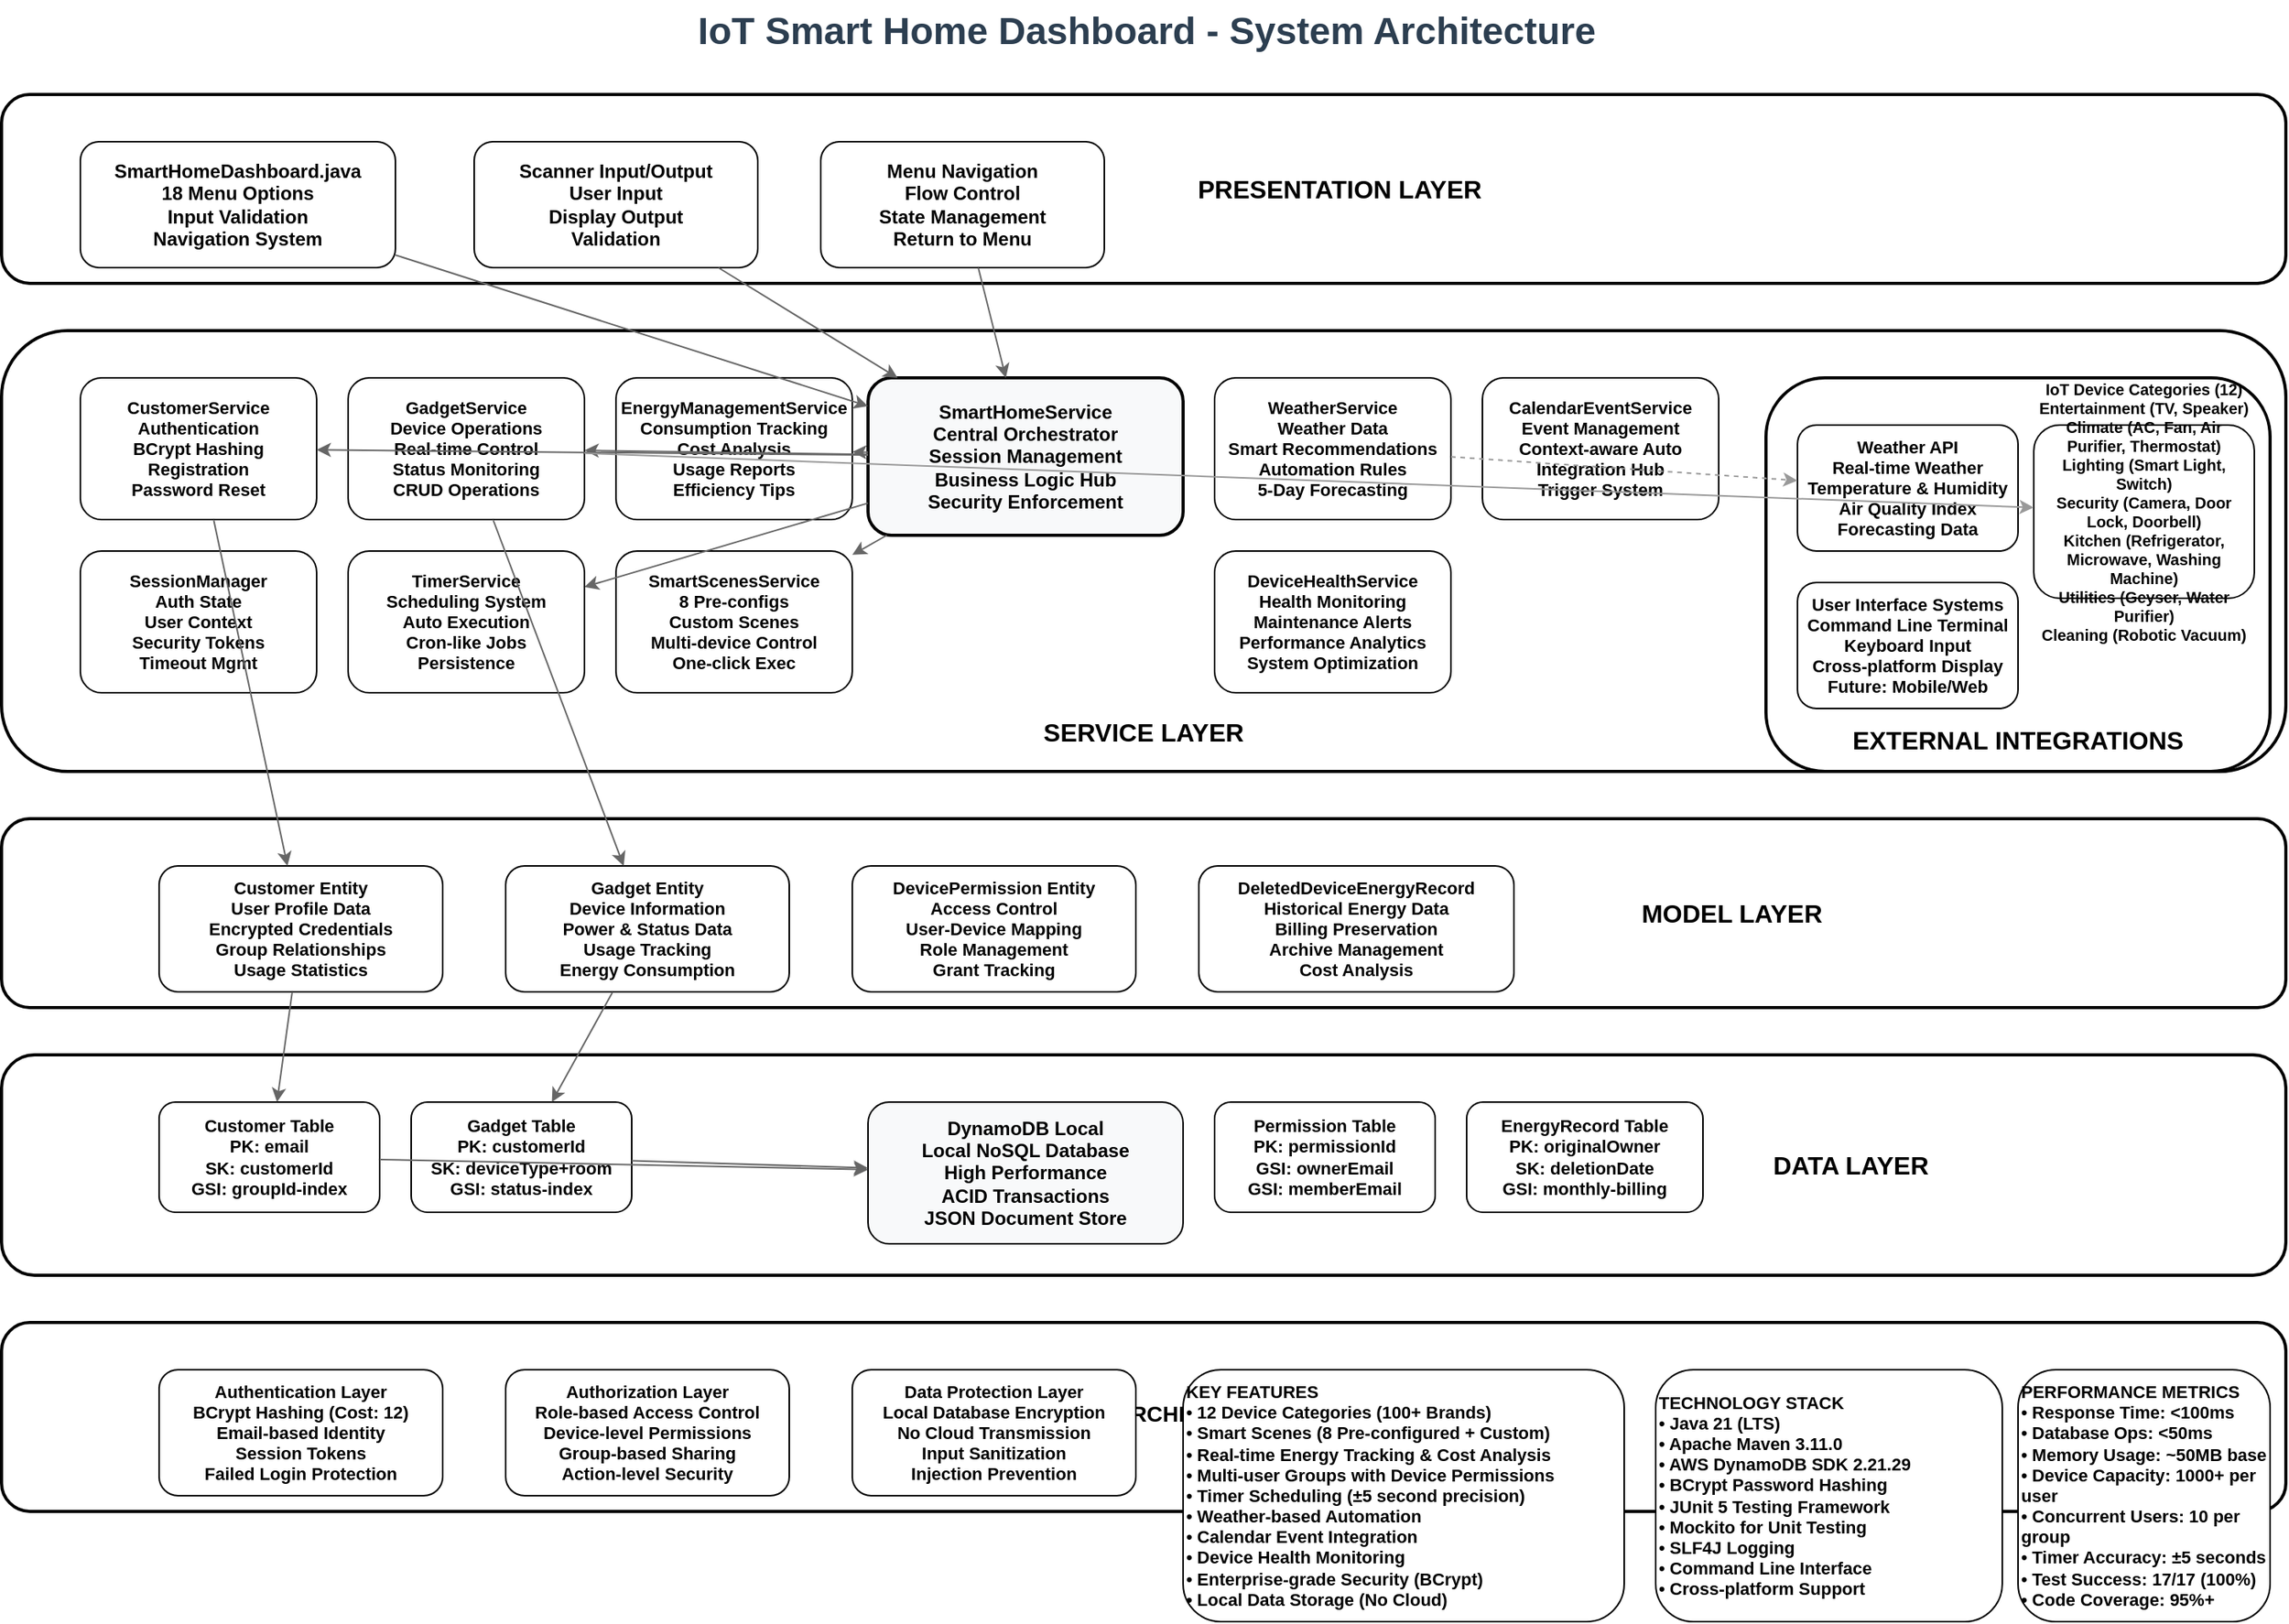 <mxfile version="28.2.3">
  <diagram name="IoT Smart Home Architecture" id="iot-architecture">
    <mxGraphModel dx="872" dy="431" grid="1" gridSize="10" guides="1" tooltips="1" connect="1" arrows="1" fold="1" page="1" pageScale="1" pageWidth="1654" pageHeight="1169" math="0" shadow="0">
      <root>
        <mxCell id="0" />
        <mxCell id="1" parent="0" />
        <mxCell id="title" value="IoT Smart Home Dashboard - System Architecture" style="text;html=1;strokeColor=none;fillColor=none;align=center;verticalAlign=middle;whiteSpace=wrap;rounded=0;fontSize=24;fontStyle=1;fontColor=#2C3E50;" parent="1" vertex="1">
          <mxGeometry x="527" y="20" width="600" height="40" as="geometry" />
        </mxCell>
        <mxCell id="presentation-layer" value="&lt;span style=&quot;white-space: pre;&quot;&gt;&#x9;&lt;/span&gt;&lt;span style=&quot;white-space: pre;&quot;&gt;&#x9;&lt;/span&gt;&lt;span style=&quot;white-space: pre;&quot;&gt;&#x9;&lt;/span&gt;&lt;span style=&quot;white-space: pre;&quot;&gt;&#x9;&lt;/span&gt;&lt;span style=&quot;white-space: pre;&quot;&gt;&#x9;&lt;/span&gt;&lt;span style=&quot;white-space: pre;&quot;&gt;&#x9;&lt;/span&gt;&lt;span style=&quot;white-space: pre;&quot;&gt;&#x9;&lt;/span&gt;PRESENTATION LAYER" style="rounded=1;whiteSpace=wrap;html=1;fillColor=#FFFFFF;strokeColor=#000000;strokeWidth=2;fontSize=16;fontStyle=1;fontColor=#000000;" parent="1" vertex="1">
          <mxGeometry x="100" y="80" width="1450" height="120" as="geometry" />
        </mxCell>
        <mxCell id="cli-interface" value="SmartHomeDashboard.java&lt;br&gt;18 Menu Options&lt;br&gt;Input Validation&lt;br&gt;Navigation System" style="rounded=1;whiteSpace=wrap;html=1;fillColor=#FFFFFF;strokeColor=#000000;fontSize=12;fontColor=#000000;fontStyle=1;" parent="1" vertex="1">
          <mxGeometry x="150" y="110" width="200" height="80" as="geometry" />
        </mxCell>
        <mxCell id="scanner-io" value="Scanner Input/Output&lt;br&gt;User Input&lt;br&gt;Display Output&lt;br&gt;Validation" style="rounded=1;whiteSpace=wrap;html=1;fillColor=#FFFFFF;strokeColor=#000000;fontSize=12;fontColor=#000000;fontStyle=1;" parent="1" vertex="1">
          <mxGeometry x="400" y="110" width="180" height="80" as="geometry" />
        </mxCell>
        <mxCell id="navigation" value="Menu Navigation&lt;br&gt;Flow Control&lt;br&gt;State Management&lt;br&gt;Return to Menu" style="rounded=1;whiteSpace=wrap;html=1;fillColor=#FFFFFF;strokeColor=#000000;fontSize=12;fontColor=#000000;fontStyle=1;" parent="1" vertex="1">
          <mxGeometry x="620" y="110" width="180" height="80" as="geometry" />
        </mxCell>
        <mxCell id="service-layer" value="&lt;div&gt;&lt;br&gt;&lt;/div&gt;&lt;div style=&quot;text-align: left;&quot;&gt;&lt;span style=&quot;background-color: transparent; color: #000000;&quot;&gt;&lt;br&gt;&lt;/span&gt;&lt;/div&gt;&lt;div style=&quot;text-align: left;&quot;&gt;&lt;span style=&quot;background-color: transparent; color: #000000;&quot;&gt;&lt;br&gt;&lt;/span&gt;&lt;/div&gt;&lt;div style=&quot;text-align: left;&quot;&gt;&lt;span style=&quot;background-color: transparent; color: #000000;&quot;&gt;&lt;br&gt;&lt;/span&gt;&lt;/div&gt;&lt;div style=&quot;text-align: left;&quot;&gt;&lt;span style=&quot;background-color: transparent; color: #000000;&quot;&gt;&lt;br&gt;&lt;/span&gt;&lt;/div&gt;&lt;div style=&quot;text-align: left;&quot;&gt;&lt;span style=&quot;background-color: transparent; color: #000000;&quot;&gt;&lt;br&gt;&lt;/span&gt;&lt;/div&gt;&lt;div style=&quot;text-align: left;&quot;&gt;&lt;span style=&quot;background-color: transparent; color: #000000;&quot;&gt;&lt;br&gt;&lt;/span&gt;&lt;/div&gt;&lt;div style=&quot;text-align: left;&quot;&gt;&lt;span style=&quot;background-color: transparent; color: #000000;&quot;&gt;&lt;br&gt;&lt;/span&gt;&lt;/div&gt;&lt;div style=&quot;text-align: left;&quot;&gt;&lt;span style=&quot;background-color: transparent; color: #000000;&quot;&gt;&lt;br&gt;&lt;/span&gt;&lt;/div&gt;&lt;div style=&quot;text-align: left;&quot;&gt;&lt;span style=&quot;background-color: transparent; color: #000000;&quot;&gt;&lt;br&gt;&lt;/span&gt;&lt;/div&gt;&lt;div style=&quot;text-align: left;&quot;&gt;&lt;span style=&quot;background-color: transparent; color: #000000;&quot;&gt;&lt;br&gt;&lt;/span&gt;&lt;/div&gt;&lt;div style=&quot;text-align: left;&quot;&gt;&lt;span style=&quot;background-color: transparent; color: #000000;&quot;&gt;&lt;br&gt;&lt;/span&gt;&lt;/div&gt;&lt;div style=&quot;text-align: left;&quot;&gt;&lt;span style=&quot;background-color: transparent; color: #000000;&quot;&gt;SERVICE LAYER&lt;/span&gt;&lt;/div&gt;" style="rounded=1;whiteSpace=wrap;html=1;fillColor=#FFFFFF;strokeColor=#000000;strokeWidth=2;fontSize=16;fontStyle=1;fontColor=#000000;" parent="1" vertex="1">
          <mxGeometry x="100" y="230" width="1450" height="280" as="geometry" />
        </mxCell>
        <mxCell id="smart-home-service" value="SmartHomeService&lt;br&gt;Central Orchestrator&lt;br&gt;Session Management&lt;br&gt;Business Logic Hub&lt;br&gt;Security Enforcement" style="rounded=1;whiteSpace=wrap;html=1;fillColor=#F8F9FA;strokeColor=#000000;strokeWidth=2;fontSize=12;fontColor=#000000;fontStyle=1;" parent="1" vertex="1">
          <mxGeometry x="650" y="260" width="200" height="100" as="geometry" />
        </mxCell>
        <mxCell id="customer-service" value="CustomerService&lt;br&gt;Authentication&lt;br&gt;BCrypt Hashing&lt;br&gt;Registration&lt;br&gt;Password Reset" style="rounded=1;whiteSpace=wrap;html=1;fillColor=#FFFFFF;strokeColor=#000000;fontSize=11;fontColor=#000000;fontStyle=1;" parent="1" vertex="1">
          <mxGeometry x="150" y="260" width="150" height="90" as="geometry" />
        </mxCell>
        <mxCell id="session-manager" value="SessionManager&lt;br&gt;Auth State&lt;br&gt;User Context&lt;br&gt;Security Tokens&lt;br&gt;Timeout Mgmt" style="rounded=1;whiteSpace=wrap;html=1;fillColor=#FFFFFF;strokeColor=#000000;fontSize=11;fontColor=#000000;fontStyle=1;" parent="1" vertex="1">
          <mxGeometry x="150" y="370" width="150" height="90" as="geometry" />
        </mxCell>
        <mxCell id="gadget-service" value="GadgetService&lt;br&gt;Device Operations&lt;br&gt;Real-time Control&lt;br&gt;Status Monitoring&lt;br&gt;CRUD Operations" style="rounded=1;whiteSpace=wrap;html=1;fillColor=#FFFFFF;strokeColor=#000000;fontSize=11;fontColor=#000000;fontStyle=1;" parent="1" vertex="1">
          <mxGeometry x="320" y="260" width="150" height="90" as="geometry" />
        </mxCell>
        <mxCell id="energy-service" value="EnergyManagementService&lt;br&gt;Consumption Tracking&lt;br&gt;Cost Analysis&lt;br&gt;Usage Reports&lt;br&gt;Efficiency Tips" style="rounded=1;whiteSpace=wrap;html=1;fillColor=#FFFFFF;strokeColor=#000000;fontSize=11;fontColor=#000000;fontStyle=1;" parent="1" vertex="1">
          <mxGeometry x="490" y="260" width="150" height="90" as="geometry" />
        </mxCell>
        <mxCell id="timer-service" value="TimerService&lt;br&gt;Scheduling System&lt;br&gt;Auto Execution&lt;br&gt;Cron-like Jobs&lt;br&gt;Persistence" style="rounded=1;whiteSpace=wrap;html=1;fillColor=#FFFFFF;strokeColor=#000000;fontSize=11;fontColor=#000000;fontStyle=1;" parent="1" vertex="1">
          <mxGeometry x="320" y="370" width="150" height="90" as="geometry" />
        </mxCell>
        <mxCell id="scenes-service" value="SmartScenesService&lt;br&gt;8 Pre-configs&lt;br&gt;Custom Scenes&lt;br&gt;Multi-device Control&lt;br&gt;One-click Exec" style="rounded=1;whiteSpace=wrap;html=1;fillColor=#FFFFFF;strokeColor=#000000;fontSize=11;fontColor=#000000;fontStyle=1;" parent="1" vertex="1">
          <mxGeometry x="490" y="370" width="150" height="90" as="geometry" />
        </mxCell>
        <mxCell id="weather-service" value="WeatherService&lt;br&gt;Weather Data&lt;br&gt;Smart Recommendations&lt;br&gt;Automation Rules&lt;br&gt;5-Day Forecasting" style="rounded=1;whiteSpace=wrap;html=1;fillColor=#FFFFFF;strokeColor=#000000;fontSize=11;fontColor=#000000;fontStyle=1;" parent="1" vertex="1">
          <mxGeometry x="870" y="260" width="150" height="90" as="geometry" />
        </mxCell>
        <mxCell id="calendar-service" value="CalendarEventService&lt;br&gt;Event Management&lt;br&gt;Context-aware Auto&lt;br&gt;Integration Hub&lt;br&gt;Trigger System" style="rounded=1;whiteSpace=wrap;html=1;fillColor=#FFFFFF;strokeColor=#000000;fontSize=11;fontColor=#000000;fontStyle=1;" parent="1" vertex="1">
          <mxGeometry x="1040" y="260" width="150" height="90" as="geometry" />
        </mxCell>
        <mxCell id="health-service" value="DeviceHealthService&lt;br&gt;Health Monitoring&lt;br&gt;Maintenance Alerts&lt;br&gt;Performance Analytics&lt;br&gt;System Optimization" style="rounded=1;whiteSpace=wrap;html=1;fillColor=#FFFFFF;strokeColor=#000000;fontSize=11;fontColor=#000000;fontStyle=1;" parent="1" vertex="1">
          <mxGeometry x="870" y="370" width="150" height="90" as="geometry" />
        </mxCell>
        <mxCell id="model-layer" value="&lt;span style=&quot;white-space: pre;&quot;&gt;&#x9;&lt;/span&gt;&lt;span style=&quot;white-space: pre;&quot;&gt;&#x9;&lt;/span&gt;&lt;span style=&quot;white-space: pre;&quot;&gt;&#x9;&lt;/span&gt;&lt;span style=&quot;white-space: pre;&quot;&gt;&#x9;&lt;/span&gt;&lt;span style=&quot;white-space: pre;&quot;&gt;&#x9;&lt;/span&gt;&lt;span style=&quot;white-space: pre;&quot;&gt;&#x9;&lt;/span&gt;&lt;span style=&quot;white-space: pre;&quot;&gt;&#x9;&lt;/span&gt;&lt;span style=&quot;white-space: pre;&quot;&gt;&#x9;&lt;/span&gt;&lt;span style=&quot;white-space: pre;&quot;&gt;&#x9;&lt;/span&gt;&lt;span style=&quot;white-space: pre;&quot;&gt;&#x9;&lt;/span&gt;&lt;span style=&quot;white-space: pre;&quot;&gt;&#x9;&lt;/span&gt;&lt;span style=&quot;white-space: pre;&quot;&gt;&#x9;&lt;/span&gt;&lt;span style=&quot;white-space: pre;&quot;&gt;&#x9;&lt;/span&gt;&lt;span style=&quot;white-space: pre;&quot;&gt;&#x9;&lt;/span&gt;&lt;span style=&quot;white-space: pre;&quot;&gt;&#x9;&lt;/span&gt;&lt;span style=&quot;white-space: pre;&quot;&gt;&#x9;&lt;/span&gt;&lt;span style=&quot;white-space: pre;&quot;&gt;&#x9;&lt;/span&gt;&lt;span style=&quot;white-space: pre;&quot;&gt;&#x9;&lt;/span&gt;&lt;span style=&quot;white-space: pre;&quot;&gt;&#x9;&lt;/span&gt;&lt;span style=&quot;white-space: pre;&quot;&gt;&#x9;&lt;/span&gt;&lt;span style=&quot;white-space: pre;&quot;&gt;&#x9;&lt;/span&gt;MODEL LAYER" style="rounded=1;whiteSpace=wrap;html=1;fillColor=#FFFFFF;strokeColor=#000000;strokeWidth=2;fontSize=16;fontStyle=1;fontColor=#000000;align=center;" parent="1" vertex="1">
          <mxGeometry x="100" y="540" width="1450" height="120" as="geometry" />
        </mxCell>
        <mxCell id="customer-model" value="Customer Entity&lt;br&gt;User Profile Data&lt;br&gt;Encrypted Credentials&lt;br&gt;Group Relationships&lt;br&gt;Usage Statistics" style="rounded=1;whiteSpace=wrap;html=1;fillColor=#FFFFFF;strokeColor=#000000;fontSize=11;fontColor=#000000;fontStyle=1;" parent="1" vertex="1">
          <mxGeometry x="200" y="570" width="180" height="80" as="geometry" />
        </mxCell>
        <mxCell id="gadget-model" value="Gadget Entity&lt;br&gt;Device Information&lt;br&gt;Power &amp; Status Data&lt;br&gt;Usage Tracking&lt;br&gt;Energy Consumption" style="rounded=1;whiteSpace=wrap;html=1;fillColor=#FFFFFF;strokeColor=#000000;fontSize=11;fontColor=#000000;fontStyle=1;" parent="1" vertex="1">
          <mxGeometry x="420" y="570" width="180" height="80" as="geometry" />
        </mxCell>
        <mxCell id="permission-model" value="DevicePermission Entity&lt;br&gt;Access Control&lt;br&gt;User-Device Mapping&lt;br&gt;Role Management&lt;br&gt;Grant Tracking" style="rounded=1;whiteSpace=wrap;html=1;fillColor=#FFFFFF;strokeColor=#000000;fontSize=11;fontColor=#000000;fontStyle=1;" parent="1" vertex="1">
          <mxGeometry x="640" y="570" width="180" height="80" as="geometry" />
        </mxCell>
        <mxCell id="deleted-model" value="DeletedDeviceEnergyRecord&lt;br&gt;Historical Energy Data&lt;br&gt;Billing Preservation&lt;br&gt;Archive Management&lt;br&gt;Cost Analysis" style="rounded=1;whiteSpace=wrap;html=1;fillColor=#FFFFFF;strokeColor=#000000;fontSize=11;fontColor=#000000;fontStyle=1;" parent="1" vertex="1">
          <mxGeometry x="860" y="570" width="200" height="80" as="geometry" />
        </mxCell>
        <mxCell id="data-layer" value="&lt;blockquote style=&quot;margin: 0 0 0 40px; border: none; padding: 0px;&quot;&gt;&lt;blockquote style=&quot;margin: 0 0 0 40px; border: none; padding: 0px;&quot;&gt;&lt;blockquote style=&quot;margin: 0 0 0 40px; border: none; padding: 0px;&quot;&gt;&lt;blockquote style=&quot;margin: 0 0 0 40px; border: none; padding: 0px;&quot;&gt;&lt;blockquote style=&quot;margin: 0 0 0 40px; border: none; padding: 0px;&quot;&gt;&lt;blockquote style=&quot;margin: 0 0 0 40px; border: none; padding: 0px;&quot;&gt;&lt;blockquote style=&quot;margin: 0 0 0 40px; border: none; padding: 0px;&quot;&gt;&lt;blockquote style=&quot;margin: 0 0 0 40px; border: none; padding: 0px;&quot;&gt;&lt;blockquote style=&quot;margin: 0 0 0 40px; border: none; padding: 0px;&quot;&gt;&lt;blockquote style=&quot;margin: 0 0 0 40px; border: none; padding: 0px;&quot;&gt;&lt;span style=&quot;white-space: pre;&quot;&gt;&#x9;&lt;/span&gt;&lt;span style=&quot;white-space: pre;&quot;&gt;&#x9;&lt;/span&gt;&lt;span style=&quot;white-space: pre;&quot;&gt;&#x9;&lt;/span&gt;&lt;span style=&quot;white-space: pre;&quot;&gt;&#x9;&lt;/span&gt;&lt;span style=&quot;white-space: pre;&quot;&gt;&#x9;&lt;/span&gt;&lt;span style=&quot;white-space: pre;&quot;&gt;&#x9;&lt;/span&gt;&lt;span style=&quot;white-space: pre;&quot;&gt;&#x9;&lt;/span&gt;&lt;span style=&quot;white-space: pre;&quot;&gt;&#x9;&lt;/span&gt;&lt;span style=&quot;white-space: pre;&quot;&gt;&#x9;&lt;/span&gt;&lt;span style=&quot;white-space: pre;&quot;&gt;&#x9;&lt;/span&gt;&lt;span style=&quot;white-space: pre;&quot;&gt;&#x9;&lt;/span&gt;&lt;span style=&quot;white-space: pre;&quot;&gt;&#x9;&lt;/span&gt;&lt;span style=&quot;white-space: pre;&quot;&gt;&#x9;&lt;/span&gt;&lt;span style=&quot;white-space: pre;&quot;&gt;&#x9;&lt;/span&gt;DATA LAYER&lt;/blockquote&gt;&lt;/blockquote&gt;&lt;/blockquote&gt;&lt;/blockquote&gt;&lt;/blockquote&gt;&lt;/blockquote&gt;&lt;/blockquote&gt;&lt;/blockquote&gt;&lt;/blockquote&gt;&lt;/blockquote&gt;" style="rounded=1;whiteSpace=wrap;html=1;fillColor=#FFFFFF;strokeColor=#000000;strokeWidth=2;fontSize=16;fontStyle=1;fontColor=#000000;" parent="1" vertex="1">
          <mxGeometry x="100" y="690" width="1450" height="140" as="geometry" />
        </mxCell>
        <mxCell id="dynamodb" value="DynamoDB Local&lt;br&gt;Local NoSQL Database&lt;br&gt;High Performance&lt;br&gt;ACID Transactions&lt;br&gt;JSON Document Store" style="rounded=1;whiteSpace=wrap;html=1;fillColor=#F8F9FA;strokeColor=#000000;fontSize=12;fontColor=#000000;fontStyle=1;" parent="1" vertex="1">
          <mxGeometry x="650" y="720" width="200" height="90" as="geometry" />
        </mxCell>
        <mxCell id="customer-table" value="Customer Table&lt;br&gt;PK: email&lt;br&gt;SK: customerId&lt;br&gt;GSI: groupId-index" style="rounded=1;whiteSpace=wrap;html=1;fillColor=#FFFFFF;strokeColor=#000000;fontSize=11;fontColor=#000000;fontStyle=1;" parent="1" vertex="1">
          <mxGeometry x="200" y="720" width="140" height="70" as="geometry" />
        </mxCell>
        <mxCell id="gadget-table" value="Gadget Table&lt;br&gt;PK: customerId&lt;br&gt;SK: deviceType+room&lt;br&gt;GSI: status-index" style="rounded=1;whiteSpace=wrap;html=1;fillColor=#FFFFFF;strokeColor=#000000;fontSize=11;fontColor=#000000;fontStyle=1;" parent="1" vertex="1">
          <mxGeometry x="360" y="720" width="140" height="70" as="geometry" />
        </mxCell>
        <mxCell id="permission-table" value="Permission Table&lt;br&gt;PK: permissionId&lt;br&gt;GSI: ownerEmail&lt;br&gt;GSI: memberEmail" style="rounded=1;whiteSpace=wrap;html=1;fillColor=#FFFFFF;strokeColor=#000000;fontSize=11;fontColor=#000000;fontStyle=1;" parent="1" vertex="1">
          <mxGeometry x="870" y="720" width="140" height="70" as="geometry" />
        </mxCell>
        <mxCell id="energy-table" value="EnergyRecord Table&lt;br&gt;PK: originalOwner&lt;br&gt;SK: deletionDate&lt;br&gt;GSI: monthly-billing" style="rounded=1;whiteSpace=wrap;html=1;fillColor=#FFFFFF;strokeColor=#000000;fontSize=11;fontColor=#000000;fontStyle=1;" parent="1" vertex="1">
          <mxGeometry x="1030" y="720" width="150" height="70" as="geometry" />
        </mxCell>
        <mxCell id="external-systems" value="&lt;div&gt;&lt;br&gt;&lt;/div&gt;&lt;div&gt;&lt;br&gt;&lt;/div&gt;&lt;div&gt;&lt;br&gt;&lt;/div&gt;&lt;div&gt;&lt;br&gt;&lt;/div&gt;&lt;div&gt;&lt;br&gt;&lt;/div&gt;&lt;div&gt;&lt;br&gt;&lt;/div&gt;&lt;div&gt;&lt;br&gt;&lt;/div&gt;&lt;div&gt;&lt;br&gt;&lt;/div&gt;&lt;div&gt;&lt;br&gt;&lt;/div&gt;&lt;div&gt;&lt;br&gt;&lt;/div&gt;&lt;div&gt;&lt;br&gt;&lt;/div&gt;EXTERNAL INTEGRATIONS" style="rounded=1;whiteSpace=wrap;html=1;fillColor=#FFFFFF;strokeColor=#000000;strokeWidth=2;fontSize=16;fontStyle=1;fontColor=#000000;" parent="1" vertex="1">
          <mxGeometry x="1220" y="260" width="320" height="250" as="geometry" />
        </mxCell>
        <mxCell id="weather-api" value="Weather API&lt;br&gt;Real-time Weather&lt;br&gt;Temperature &amp; Humidity&lt;br&gt;Air Quality Index&lt;br&gt;Forecasting Data" style="rounded=1;whiteSpace=wrap;html=1;fillColor=#FFFFFF;strokeColor=#000000;fontSize=11;fontColor=#000000;fontStyle=1;" parent="1" vertex="1">
          <mxGeometry x="1240" y="290" width="140" height="80" as="geometry" />
        </mxCell>
        <mxCell id="iot-devices" value="IoT Device Categories (12)&lt;br&gt;Entertainment (TV, Speaker)&lt;br&gt;Climate (AC, Fan, Air Purifier, Thermostat)&lt;br&gt;Lighting (Smart Light, Switch)&lt;br&gt;Security (Camera, Door Lock, Doorbell)&lt;br&gt;Kitchen (Refrigerator, Microwave, Washing Machine)&lt;br&gt;Utilities (Geyser, Water Purifier)&lt;br&gt;Cleaning (Robotic Vacuum)" style="rounded=1;whiteSpace=wrap;html=1;fillColor=#FFFFFF;strokeColor=#000000;fontSize=10;fontColor=#000000;fontStyle=1;" parent="1" vertex="1">
          <mxGeometry x="1390" y="290" width="140" height="110" as="geometry" />
        </mxCell>
        <mxCell id="user-interface" value="User Interface Systems&lt;br&gt;Command Line Terminal&lt;br&gt;Keyboard Input&lt;br&gt;Cross-platform Display&lt;br&gt;Future: Mobile/Web" style="rounded=1;whiteSpace=wrap;html=1;fillColor=#FFFFFF;strokeColor=#000000;fontSize=11;fontColor=#000000;fontStyle=1;" parent="1" vertex="1">
          <mxGeometry x="1240" y="390" width="140" height="80" as="geometry" />
        </mxCell>
        <mxCell id="security-overlay" value="&lt;div style=&quot;line-height: 0%;&quot;&gt;&lt;br&gt;&lt;/div&gt;&lt;div style=&quot;line-height: 0%;&quot;&gt;SECURITY ARCHITECTURE&lt;/div&gt;" style="rounded=1;whiteSpace=wrap;html=1;fillColor=#FFFFFF;strokeColor=#000000;strokeWidth=2;fontSize=14;fontStyle=1;fontColor=#000000;" parent="1" vertex="1">
          <mxGeometry x="100" y="860" width="1450" height="120" as="geometry" />
        </mxCell>
        <mxCell id="auth-layer" value="Authentication Layer&lt;br&gt;BCrypt Hashing (Cost: 12)&lt;br&gt;Email-based Identity&lt;br&gt;Session Tokens&lt;br&gt;Failed Login Protection" style="rounded=1;whiteSpace=wrap;html=1;fillColor=#FFFFFF;strokeColor=#000000;fontSize=11;fontColor=#000000;fontStyle=1;" parent="1" vertex="1">
          <mxGeometry x="200" y="890" width="180" height="80" as="geometry" />
        </mxCell>
        <mxCell id="authz-layer" value="Authorization Layer&lt;br&gt;Role-based Access Control&lt;br&gt;Device-level Permissions&lt;br&gt;Group-based Sharing&lt;br&gt;Action-level Security" style="rounded=1;whiteSpace=wrap;html=1;fillColor=#FFFFFF;strokeColor=#000000;fontSize=11;fontColor=#000000;fontStyle=1;" parent="1" vertex="1">
          <mxGeometry x="420" y="890" width="180" height="80" as="geometry" />
        </mxCell>
        <mxCell id="data-protection" value="Data Protection Layer&lt;br&gt;Local Database Encryption&lt;br&gt;No Cloud Transmission&lt;br&gt;Input Sanitization&lt;br&gt;Injection Prevention" style="rounded=1;whiteSpace=wrap;html=1;fillColor=#FFFFFF;strokeColor=#000000;fontSize=11;fontColor=#000000;fontStyle=1;" parent="1" vertex="1">
          <mxGeometry x="640" y="890" width="180" height="80" as="geometry" />
        </mxCell>
        <mxCell id="features-box" value="KEY FEATURES&lt;br&gt;• 12 Device Categories (100+ Brands)&lt;br&gt;• Smart Scenes (8 Pre-configured + Custom)&lt;br&gt;• Real-time Energy Tracking &amp; Cost Analysis&lt;br&gt;• Multi-user Groups with Device Permissions&lt;br&gt;• Timer Scheduling (±5 second precision)&lt;br&gt;• Weather-based Automation&lt;br&gt;• Calendar Event Integration&lt;br&gt;• Device Health Monitoring&lt;br&gt;• Enterprise-grade Security (BCrypt)&lt;br&gt;• Local Data Storage (No Cloud)" style="rounded=1;whiteSpace=wrap;html=1;fillColor=#FFFFFF;strokeColor=#000000;fontSize=11;align=left;fontColor=#000000;fontStyle=1;" parent="1" vertex="1">
          <mxGeometry x="850" y="890" width="280" height="160" as="geometry" />
        </mxCell>
        <mxCell id="tech-stack" value="TECHNOLOGY STACK&lt;br&gt;• Java 21 (LTS)&lt;br&gt;• Apache Maven 3.11.0&lt;br&gt;• AWS DynamoDB SDK 2.21.29&lt;br&gt;• BCrypt Password Hashing&lt;br&gt;• JUnit 5 Testing Framework&lt;br&gt;• Mockito for Unit Testing&lt;br&gt;• SLF4J Logging&lt;br&gt;• Command Line Interface&lt;br&gt;• Cross-platform Support" style="rounded=1;whiteSpace=wrap;html=1;fillColor=#FFFFFF;strokeColor=#000000;fontSize=11;align=left;fontColor=#000000;fontStyle=1;" parent="1" vertex="1">
          <mxGeometry x="1150" y="890" width="220" height="160" as="geometry" />
        </mxCell>
        <mxCell id="performance" value="PERFORMANCE METRICS&lt;br&gt;• Response Time: &lt;100ms&lt;br&gt;• Database Ops: &lt;50ms&lt;br&gt;• Memory Usage: ~50MB base&lt;br&gt;• Device Capacity: 1000+ per user&lt;br&gt;• Concurrent Users: 10 per group&lt;br&gt;• Timer Accuracy: ±5 seconds&lt;br&gt;• Test Success: 17/17 (100%)&lt;br&gt;• Code Coverage: 95%+" style="rounded=1;whiteSpace=wrap;html=1;fillColor=#FFFFFF;strokeColor=#000000;fontSize=11;align=left;fontColor=#000000;fontStyle=1;" parent="1" vertex="1">
          <mxGeometry x="1380" y="890" width="160" height="160" as="geometry" />
        </mxCell>
        <mxCell id="conn1" style="endArrow=classic;html=1;strokeColor=#666666;strokeWidth=1;rounded=1;" parent="1" source="cli-interface" target="smart-home-service" edge="1">
          <mxGeometry relative="1" as="geometry" />
        </mxCell>
        <mxCell id="conn2" style="endArrow=classic;html=1;strokeColor=#666666;strokeWidth=1;rounded=1;" parent="1" source="scanner-io" target="smart-home-service" edge="1">
          <mxGeometry relative="1" as="geometry" />
        </mxCell>
        <mxCell id="conn3" style="endArrow=classic;html=1;strokeColor=#666666;strokeWidth=1;rounded=1;" parent="1" source="navigation" target="smart-home-service" edge="1">
          <mxGeometry relative="1" as="geometry" />
        </mxCell>
        <mxCell id="conn4" style="endArrow=classic;html=1;strokeColor=#666666;strokeWidth=1;rounded=1;" parent="1" source="smart-home-service" target="customer-service" edge="1">
          <mxGeometry relative="1" as="geometry" />
        </mxCell>
        <mxCell id="conn5" style="endArrow=classic;html=1;strokeColor=#666666;strokeWidth=1;rounded=1;" parent="1" source="smart-home-service" target="gadget-service" edge="1">
          <mxGeometry relative="1" as="geometry" />
        </mxCell>
        <mxCell id="conn6" style="endArrow=classic;html=1;strokeColor=#666666;strokeWidth=1;rounded=1;" parent="1" source="smart-home-service" target="energy-service" edge="1">
          <mxGeometry relative="1" as="geometry" />
        </mxCell>
        <mxCell id="conn7" style="endArrow=classic;html=1;strokeColor=#666666;strokeWidth=1;rounded=1;" parent="1" source="smart-home-service" target="timer-service" edge="1">
          <mxGeometry relative="1" as="geometry" />
        </mxCell>
        <mxCell id="conn8" style="endArrow=classic;html=1;strokeColor=#666666;strokeWidth=1;rounded=1;" parent="1" source="smart-home-service" target="scenes-service" edge="1">
          <mxGeometry relative="1" as="geometry" />
        </mxCell>
        <mxCell id="conn9" style="endArrow=classic;html=1;strokeColor=#666666;strokeWidth=1;rounded=1;" parent="1" source="customer-service" target="customer-model" edge="1">
          <mxGeometry relative="1" as="geometry" />
        </mxCell>
        <mxCell id="conn10" style="endArrow=classic;html=1;strokeColor=#666666;strokeWidth=1;rounded=1;" parent="1" source="gadget-service" target="gadget-model" edge="1">
          <mxGeometry relative="1" as="geometry" />
        </mxCell>
        <mxCell id="conn11" style="endArrow=classic;html=1;strokeColor=#666666;strokeWidth=1;rounded=1;" parent="1" source="customer-model" target="customer-table" edge="1">
          <mxGeometry relative="1" as="geometry" />
        </mxCell>
        <mxCell id="conn12" style="endArrow=classic;html=1;strokeColor=#666666;strokeWidth=1;rounded=1;" parent="1" source="gadget-model" target="gadget-table" edge="1">
          <mxGeometry relative="1" as="geometry" />
        </mxCell>
        <mxCell id="conn13" style="endArrow=classic;html=1;strokeColor=#666666;strokeWidth=1;rounded=1;" parent="1" source="customer-table" target="dynamodb" edge="1">
          <mxGeometry relative="1" as="geometry" />
        </mxCell>
        <mxCell id="conn14" style="endArrow=classic;html=1;strokeColor=#666666;strokeWidth=1;rounded=1;" parent="1" source="gadget-table" target="dynamodb" edge="1">
          <mxGeometry relative="1" as="geometry" />
        </mxCell>
        <mxCell id="conn15" style="endArrow=classic;html=1;strokeColor=#999999;strokeWidth=1;rounded=1;dashed=1;" parent="1" source="weather-service" target="weather-api" edge="1">
          <mxGeometry relative="1" as="geometry" />
        </mxCell>
        <mxCell id="conn16" style="endArrow=classic;html=1;strokeColor=#999999;strokeWidth=1;rounded=1;" parent="1" source="gadget-service" target="iot-devices" edge="1">
          <mxGeometry relative="1" as="geometry" />
        </mxCell>
      </root>
    </mxGraphModel>
  </diagram>
</mxfile>

